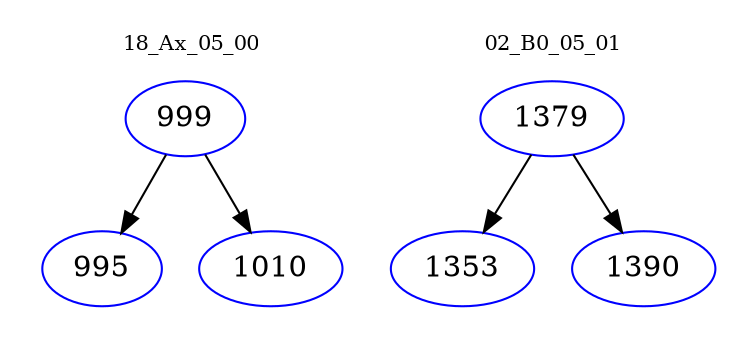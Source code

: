 digraph{
subgraph cluster_0 {
color = white
label = "18_Ax_05_00";
fontsize=10;
T0_999 [label="999", color="blue"]
T0_999 -> T0_995 [color="black"]
T0_995 [label="995", color="blue"]
T0_999 -> T0_1010 [color="black"]
T0_1010 [label="1010", color="blue"]
}
subgraph cluster_1 {
color = white
label = "02_B0_05_01";
fontsize=10;
T1_1379 [label="1379", color="blue"]
T1_1379 -> T1_1353 [color="black"]
T1_1353 [label="1353", color="blue"]
T1_1379 -> T1_1390 [color="black"]
T1_1390 [label="1390", color="blue"]
}
}
